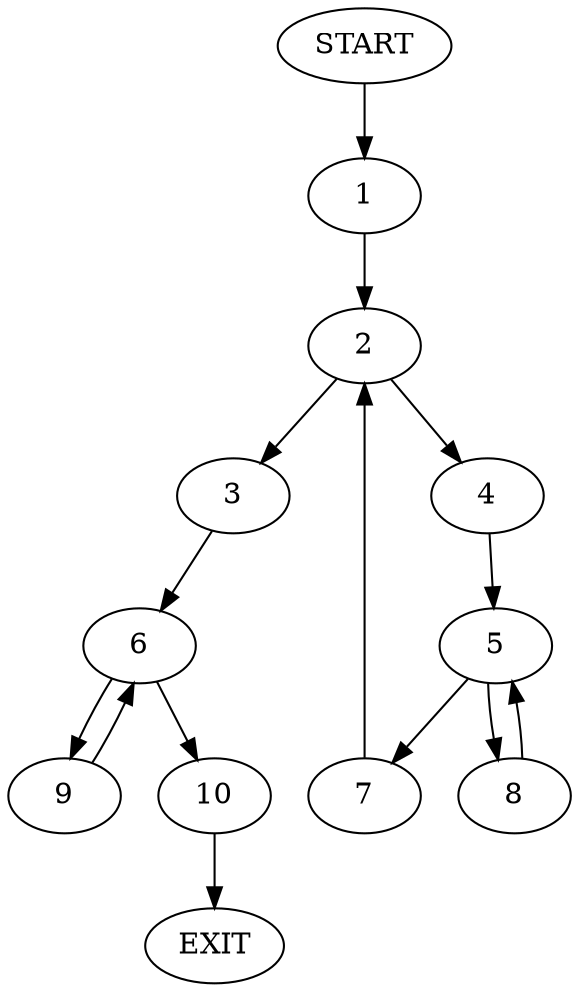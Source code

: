 digraph {
0 [label="START"]
11 [label="EXIT"]
0 -> 1
1 -> 2
2 -> 3
2 -> 4
4 -> 5
3 -> 6
5 -> 7
5 -> 8
8 -> 5
7 -> 2
6 -> 9
6 -> 10
9 -> 6
10 -> 11
}
